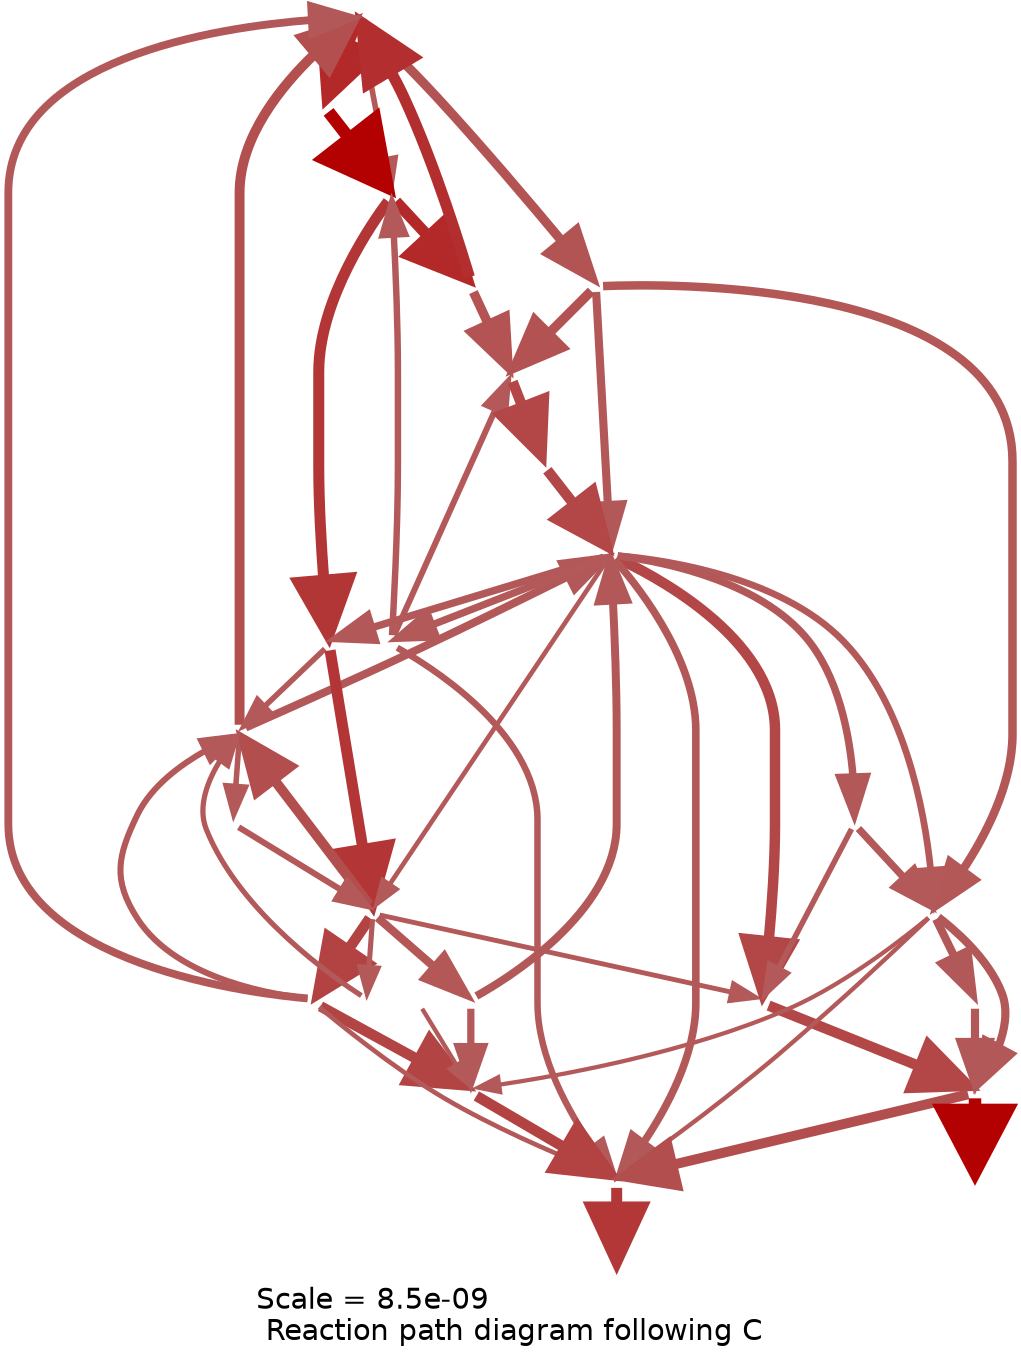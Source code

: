 digraph reaction_paths {
center=1;
s18 -> s4[fontname="Helvetica", penwidth=5.44, arrowsize=2.72, color="1.0, 0.775, 0.7*0.775"
];
s18 -> s19[fontname="Helvetica", penwidth=2.7, arrowsize=1.35, color="1.0, 0.501, 0.7*0.501"
];
s22 -> s18[fontname="Helvetica", penwidth=5.38, arrowsize=2.69, color="1.0, 0.741, 0.7*0.741"
];
s20 -> s18[fontname="Helvetica", penwidth=4.76, arrowsize=2.38, color="1.0, 0.558, 0.7*0.558"
];
s29 -> s18[fontname="Helvetica", penwidth=3.77, arrowsize=1.88, color="1.0, 0.506, 0.7*0.506"
];
s18 -> s31[fontname="Helvetica", penwidth=4.47, arrowsize=2.24, color="1.0, 0.53, 0.7*0.53"
];
s4 -> s19[fontname="Helvetica", penwidth=5.97, arrowsize=2.99, color="1.0, 1.44, 0.7*1.44"
];
s19 -> s21[fontname="Helvetica", penwidth=5.29, arrowsize=2.65, color="1.0, 0.697, 0.7*0.697"
];
s19 -> s22[fontname="Helvetica", penwidth=5.44, arrowsize=2.72, color="1.0, 0.773, 0.7*0.773"
];
s32 -> s19[fontname="Helvetica", penwidth=3.1, arrowsize=1.55, color="1.0, 0.501, 0.7*0.501"
];
s21 -> s24[fontname="Helvetica", penwidth=5.3, arrowsize=2.65, color="1.0, 0.7, 0.7*0.7"
];
s21 -> s20[fontname="Helvetica", penwidth=2.68, arrowsize=1.34, color="1.0, 0.5, 0.7*0.5"
];
s33 -> s21[fontname="Helvetica", penwidth=3.59, arrowsize=1.79, color="1.0, 0.504, 0.7*0.504"
];
s22 -> s34[fontname="Helvetica", penwidth=4.5, arrowsize=2.25, color="1.0, 0.532, 0.7*0.532"
];
s24 -> s23[fontname="Helvetica", penwidth=2.48, arrowsize=1.24, color="1.0, 0.5, 0.7*0.5"
];
s23 -> s20[fontname="Helvetica", penwidth=2.52, arrowsize=1.26, color="1.0, 0.5, 0.7*0.5"
];
s24 -> s25[fontname="Helvetica", penwidth=3.99, arrowsize=2, color="1.0, 0.51, 0.7*0.51"
];
s24 -> s20[fontname="Helvetica", penwidth=4.8, arrowsize=2.4, color="1.0, 0.563, 0.7*0.563"
];
s24 -> s29[fontname="Helvetica", penwidth=5.11, arrowsize=2.55, color="1.0, 0.627, 0.7*0.627"
];
s30 -> s24[fontname="Helvetica", penwidth=2.93, arrowsize=1.46, color="1.0, 0.501, 0.7*0.501"
];
s33 -> s24[fontname="Helvetica", penwidth=2.25, arrowsize=1.12, color="1.0, 0.5, 0.7*0.5"
];
s24 -> s36[fontname="Helvetica", penwidth=2.34, arrowsize=1.17, color="1.0, 0.5, 0.7*0.5"
];
s25 -> s27[fontname="Helvetica", penwidth=3.49, arrowsize=1.74, color="1.0, 0.503, 0.7*0.503"
];
s25 -> s33[fontname="Helvetica", penwidth=3.83, arrowsize=1.92, color="1.0, 0.507, 0.7*0.507"
];
s8 -> s27[fontname="Helvetica", penwidth=2.09, arrowsize=1.04, color="1.0, 0.5, 0.7*0.5"
];
s29 -> s27[fontname="Helvetica", penwidth=5.08, arrowsize=2.54, color="1.0, 0.62, 0.7*0.62"
];
s27 -> s28[fontname="Helvetica", penwidth=5.09, arrowsize=2.55, color="1.0, 0.624, 0.7*0.624"
];
s37 -> s27[fontname="Helvetica", penwidth=2.04, arrowsize=1.02, color="1.0, 0.5, 0.7*0.5"
];
s29 -> s20[fontname="Helvetica", penwidth=2.93, arrowsize=1.47, color="1.0, 0.501, 0.7*0.501"
];
s20 -> s30[fontname="Helvetica", penwidth=2.65, arrowsize=1.33, color="1.0, 0.5, 0.7*0.5"
];
s20 -> s33[fontname="Helvetica", penwidth=3.84, arrowsize=1.92, color="1.0, 0.507, 0.7*0.507"
];
s29 -> s28[fontname="Helvetica", penwidth=2.24, arrowsize=1.12, color="1.0, 0.5, 0.7*0.5"
];
s28 -> s10[fontname="Helvetica", penwidth=5.28, arrowsize=2.64, color="1.0, 0.692, 0.7*0.692"
];
s33 -> s28[fontname="Helvetica", penwidth=3.65, arrowsize=1.82, color="1.0, 0.504, 0.7*0.504"
];
s38 -> s28[fontname="Helvetica", penwidth=4.79, arrowsize=2.4, color="1.0, 0.562, 0.7*0.562"
];
s37 -> s28[fontname="Helvetica", penwidth=2.11, arrowsize=1.05, color="1.0, 0.5, 0.7*0.5"
];
s32 -> s28[fontname="Helvetica", penwidth=3.12, arrowsize=1.56, color="1.0, 0.501, 0.7*0.501"
];
s31 -> s33[fontname="Helvetica", penwidth=3.9, arrowsize=1.95, color="1.0, 0.508, 0.7*0.508"
];
s33 -> s39[fontname="Helvetica", penwidth=3.59, arrowsize=1.8, color="1.0, 0.504, 0.7*0.504"
];
s33 -> s36[fontname="Helvetica", penwidth=5.03, arrowsize=2.52, color="1.0, 0.608, 0.7*0.608"
];
s35 -> s33[fontname="Helvetica", penwidth=5.02, arrowsize=2.51, color="1.0, 0.604, 0.7*0.604"
];
s33 -> s37[fontname="Helvetica", penwidth=3.23, arrowsize=1.62, color="1.0, 0.502, 0.7*0.502"
];
s33 -> s32[fontname="Helvetica", penwidth=3.52, arrowsize=1.76, color="1.0, 0.503, 0.7*0.503"
];
s31 -> s34[fontname="Helvetica", penwidth=4.6, arrowsize=2.3, color="1.0, 0.54, 0.7*0.54"
];
s31 -> s37[fontname="Helvetica", penwidth=4.07, arrowsize=2.03, color="1.0, 0.512, 0.7*0.512"
];
s34 -> s35[fontname="Helvetica", penwidth=5.02, arrowsize=2.51, color="1.0, 0.604, 0.7*0.604"
];
s32 -> s34[fontname="Helvetica", penwidth=2.89, arrowsize=1.45, color="1.0, 0.501, 0.7*0.501"
];
s39 -> s36[fontname="Helvetica", penwidth=2.67, arrowsize=1.34, color="1.0, 0.5, 0.7*0.5"
];
s39 -> s37[fontname="Helvetica", penwidth=3.54, arrowsize=1.77, color="1.0, 0.503, 0.7*0.503"
];
s36 -> s38[fontname="Helvetica", penwidth=5.04, arrowsize=2.52, color="1.0, 0.609, 0.7*0.609"
];
s38 -> s12[fontname="Helvetica", penwidth=6, arrowsize=3, color="1.0, 1.5, 0.7*1.5"
];
s41 -> s38[fontname="Helvetica", penwidth=3.92, arrowsize=1.96, color="1.0, 0.508, 0.7*0.508"
];
s37 -> s38[fontname="Helvetica", penwidth=3.92, arrowsize=1.96, color="1.0, 0.508, 0.7*0.508"
];
s37 -> s41[fontname="Helvetica", penwidth=3.92, arrowsize=1.96, color="1.0, 0.508, 0.7*0.508"
];
s4 [ image="/scratch/blais.ch/methanol_results_2022_08_25_just_thermo_5000/run_1780/species/CO2(4).png" label="" width="0.1" height="0.1" imagescale=false fixedsize=false color="none" ];
s8 [ image="/scratch/blais.ch/methanol_results_2022_08_25_just_thermo_5000/run_1780/species/CH3OH(8).png" label="" width="0.1" height="0.1" imagescale=false fixedsize=false color="none" ];
s10 [ image="/scratch/blais.ch/methanol_results_2022_08_25_just_thermo_5000/run_1780/species/CH4(24).png" label="" width="0.1" height="0.1" imagescale=false fixedsize=false color="none" ];
s12 [ image="/scratch/blais.ch/methanol_results_2022_08_25_just_thermo_5000/run_1780/species/CC(132).png" label="" width="0.1" height="0.1" imagescale=false fixedsize=false color="none" ];
s18 [ image="/scratch/blais.ch/methanol_results_2022_08_25_just_thermo_5000/run_1780/species/CO*(14).png" label="" width="0.1" height="0.1" imagescale=false fixedsize=false color="none" ];
s19 [ image="/scratch/blais.ch/methanol_results_2022_08_25_just_thermo_5000/run_1780/species/CO2*(15).png" label="" width="0.1" height="0.1" imagescale=false fixedsize=false color="none" ];
s20 [ image="/scratch/blais.ch/methanol_results_2022_08_25_just_thermo_5000/run_1780/species/HCO*(16).png" label="" width="0.1" height="0.1" imagescale=false fixedsize=false color="none" ];
s21 [ image="/scratch/blais.ch/methanol_results_2022_08_25_just_thermo_5000/run_1780/species/HCOO*(17).png" label="" width="0.1" height="0.1" imagescale=false fixedsize=false color="none" ];
s22 [ image="/scratch/blais.ch/methanol_results_2022_08_25_just_thermo_5000/run_1780/species/COOH*(18).png" label="" width="0.1" height="0.1" imagescale=false fixedsize=false color="none" ];
s23 [ image="/scratch/blais.ch/methanol_results_2022_08_25_just_thermo_5000/run_1780/species/HCOOH*(19).png" label="" width="0.1" height="0.1" imagescale=false fixedsize=false color="none" ];
s24 [ image="/scratch/blais.ch/methanol_results_2022_08_25_just_thermo_5000/run_1780/species/CH2O*(20).png" label="" width="0.1" height="0.1" imagescale=false fixedsize=false color="none" ];
s25 [ image="/scratch/blais.ch/methanol_results_2022_08_25_just_thermo_5000/run_1780/species/CH3O*(21).png" label="" width="0.1" height="0.1" imagescale=false fixedsize=false color="none" ];
s27 [ image="/scratch/blais.ch/methanol_results_2022_08_25_just_thermo_5000/run_1780/species/CH3OH*(23).png" label="" width="0.1" height="0.1" imagescale=false fixedsize=false color="none" ];
s28 [ image="/scratch/blais.ch/methanol_results_2022_08_25_just_thermo_5000/run_1780/species/CH3X(33).png" label="" width="0.1" height="0.1" imagescale=false fixedsize=false color="none" ];
s29 [ image="/scratch/blais.ch/methanol_results_2022_08_25_just_thermo_5000/run_1780/species/OC[Pt](49).png" label="" width="0.1" height="0.1" imagescale=false fixedsize=false color="none" ];
s30 [ image="/scratch/blais.ch/methanol_results_2022_08_25_just_thermo_5000/run_1780/species/O=COC[Pt](59).png" label="" width="0.1" height="0.1" imagescale=false fixedsize=false color="none" ];
s31 [ image="/scratch/blais.ch/methanol_results_2022_08_25_just_thermo_5000/run_1780/species/CC(=O)[Pt](99).png" label="" width="0.1" height="0.1" imagescale=false fixedsize=false color="none" ];
s32 [ image="/scratch/blais.ch/methanol_results_2022_08_25_just_thermo_5000/run_1780/species/CC(=O)O[Pt](104).png" label="" width="0.1" height="0.1" imagescale=false fixedsize=false color="none" ];
s33 [ image="/scratch/blais.ch/methanol_results_2022_08_25_just_thermo_5000/run_1780/species/CC=O.[Pt](107).png" label="" width="0.1" height="0.1" imagescale=false fixedsize=false color="none" ];
s34 [ image="/scratch/blais.ch/methanol_results_2022_08_25_just_thermo_5000/run_1780/species/CC(=O)O.[Pt](112).png" label="" width="0.1" height="0.1" imagescale=false fixedsize=false color="none" ];
s35 [ image="/scratch/blais.ch/methanol_results_2022_08_25_just_thermo_5000/run_1780/species/CC(O)O[Pt](113).png" label="" width="0.1" height="0.1" imagescale=false fixedsize=false color="none" ];
s36 [ image="/scratch/blais.ch/methanol_results_2022_08_25_just_thermo_5000/run_1780/species/CCO[Pt](114).png" label="" width="0.1" height="0.1" imagescale=false fixedsize=false color="none" ];
s37 [ image="/scratch/blais.ch/methanol_results_2022_08_25_just_thermo_5000/run_1780/species/CCO.[Pt](123).png" label="" width="0.1" height="0.1" imagescale=false fixedsize=false color="none" ];
s38 [ image="/scratch/blais.ch/methanol_results_2022_08_25_just_thermo_5000/run_1780/species/CC.[Pt](129).png" label="" width="0.1" height="0.1" imagescale=false fixedsize=false color="none" ];
s39 [ image="/scratch/blais.ch/methanol_results_2022_08_25_just_thermo_5000/run_1780/species/CC(O)[Pt](137).png" label="" width="0.1" height="0.1" imagescale=false fixedsize=false color="none" ];
s41 [ image="/scratch/blais.ch/methanol_results_2022_08_25_just_thermo_5000/run_1780/species/CC[Pt](157).png" label="" width="0.1" height="0.1" imagescale=false fixedsize=false color="none" ];
 label = "Scale = 8.5e-09\l Reaction path diagram following C";
 fontname = "Helvetica";
}
